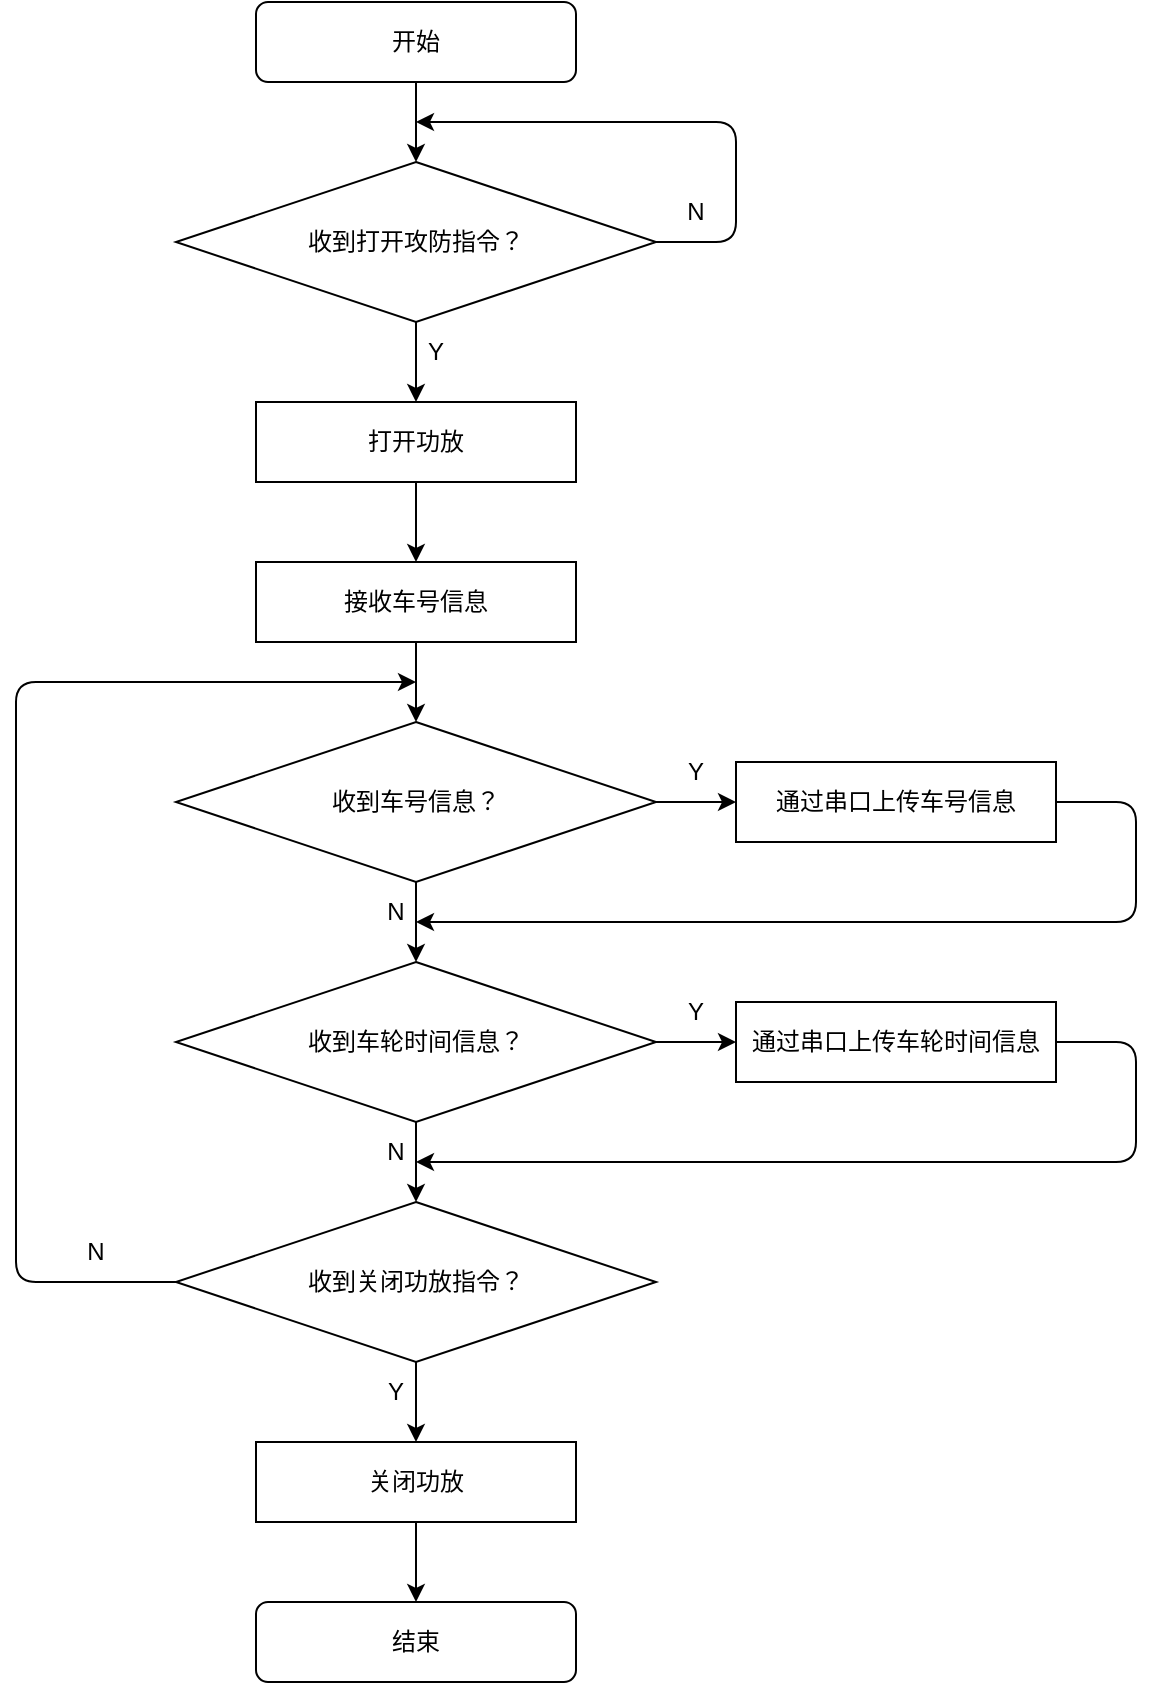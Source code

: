 <mxfile>
    <diagram id="69MzIA3v5r1ZwzmeeRJY" name="第 1 页">
        <mxGraphModel dx="923" dy="827" grid="1" gridSize="10" guides="1" tooltips="1" connect="1" arrows="1" fold="1" page="1" pageScale="1" pageWidth="1169" pageHeight="827" math="0" shadow="0">
            <root>
                <mxCell id="0"/>
                <mxCell id="1" parent="0"/>
                <mxCell id="32" value="开始" style="rounded=1;whiteSpace=wrap;html=1;" parent="1" vertex="1">
                    <mxGeometry x="200" y="40" width="160" height="40" as="geometry"/>
                </mxCell>
                <mxCell id="37" value="" style="endArrow=classic;html=1;exitX=0.5;exitY=1;exitDx=0;exitDy=0;" parent="1" source="32" edge="1">
                    <mxGeometry width="50" height="50" relative="1" as="geometry">
                        <mxPoint x="440" y="450" as="sourcePoint"/>
                        <mxPoint x="280" y="120" as="targetPoint"/>
                    </mxGeometry>
                </mxCell>
                <mxCell id="50" style="edgeStyle=none;html=1;exitX=0.5;exitY=1;exitDx=0;exitDy=0;entryX=0.5;entryY=0;entryDx=0;entryDy=0;" edge="1" parent="1" source="41" target="42">
                    <mxGeometry relative="1" as="geometry"/>
                </mxCell>
                <mxCell id="57" style="edgeStyle=none;html=1;exitX=1;exitY=0.5;exitDx=0;exitDy=0;" edge="1" parent="1" source="41">
                    <mxGeometry relative="1" as="geometry">
                        <mxPoint x="280" y="100" as="targetPoint"/>
                        <Array as="points">
                            <mxPoint x="440" y="160"/>
                            <mxPoint x="440" y="100"/>
                        </Array>
                    </mxGeometry>
                </mxCell>
                <mxCell id="41" value="收到打开攻防指令？" style="rhombus;whiteSpace=wrap;html=1;" vertex="1" parent="1">
                    <mxGeometry x="160" y="120" width="240" height="80" as="geometry"/>
                </mxCell>
                <mxCell id="51" style="edgeStyle=none;html=1;entryX=0.5;entryY=0;entryDx=0;entryDy=0;" edge="1" parent="1" source="42" target="43">
                    <mxGeometry relative="1" as="geometry"/>
                </mxCell>
                <mxCell id="42" value="打开功放" style="rounded=0;whiteSpace=wrap;html=1;" vertex="1" parent="1">
                    <mxGeometry x="200" y="240" width="160" height="40" as="geometry"/>
                </mxCell>
                <mxCell id="52" style="edgeStyle=none;html=1;entryX=0.5;entryY=0;entryDx=0;entryDy=0;" edge="1" parent="1" source="43" target="44">
                    <mxGeometry relative="1" as="geometry"/>
                </mxCell>
                <mxCell id="43" value="接收车号信息" style="rounded=0;whiteSpace=wrap;html=1;" vertex="1" parent="1">
                    <mxGeometry x="200" y="320" width="160" height="40" as="geometry"/>
                </mxCell>
                <mxCell id="53" style="edgeStyle=none;html=1;entryX=0.5;entryY=0;entryDx=0;entryDy=0;" edge="1" parent="1" source="44" target="46">
                    <mxGeometry relative="1" as="geometry"/>
                </mxCell>
                <mxCell id="61" style="edgeStyle=none;html=1;entryX=0;entryY=0.5;entryDx=0;entryDy=0;" edge="1" parent="1" source="44" target="60">
                    <mxGeometry relative="1" as="geometry"/>
                </mxCell>
                <mxCell id="44" value="收到车号信息？" style="rhombus;whiteSpace=wrap;html=1;" vertex="1" parent="1">
                    <mxGeometry x="160" y="400" width="240" height="80" as="geometry"/>
                </mxCell>
                <mxCell id="54" style="edgeStyle=none;html=1;entryX=0.5;entryY=0;entryDx=0;entryDy=0;" edge="1" parent="1" source="46" target="47">
                    <mxGeometry relative="1" as="geometry"/>
                </mxCell>
                <mxCell id="67" style="edgeStyle=none;html=1;entryX=0;entryY=0.5;entryDx=0;entryDy=0;" edge="1" parent="1" source="46" target="65">
                    <mxGeometry relative="1" as="geometry"/>
                </mxCell>
                <mxCell id="46" value="收到车轮时间信息？" style="rhombus;whiteSpace=wrap;html=1;" vertex="1" parent="1">
                    <mxGeometry x="160" y="520" width="240" height="80" as="geometry"/>
                </mxCell>
                <mxCell id="55" style="edgeStyle=none;html=1;entryX=0.5;entryY=0;entryDx=0;entryDy=0;" edge="1" parent="1" source="47" target="48">
                    <mxGeometry relative="1" as="geometry"/>
                </mxCell>
                <mxCell id="71" style="edgeStyle=none;html=1;" edge="1" parent="1" source="47">
                    <mxGeometry relative="1" as="geometry">
                        <mxPoint x="280" y="380" as="targetPoint"/>
                        <Array as="points">
                            <mxPoint x="80" y="680"/>
                            <mxPoint x="80" y="380"/>
                        </Array>
                    </mxGeometry>
                </mxCell>
                <mxCell id="47" value="收到关闭功放指令？" style="rhombus;whiteSpace=wrap;html=1;" vertex="1" parent="1">
                    <mxGeometry x="160" y="640" width="240" height="80" as="geometry"/>
                </mxCell>
                <mxCell id="56" style="edgeStyle=none;html=1;entryX=0.5;entryY=0;entryDx=0;entryDy=0;" edge="1" parent="1" source="48" target="49">
                    <mxGeometry relative="1" as="geometry"/>
                </mxCell>
                <mxCell id="48" value="关闭功放" style="rounded=0;whiteSpace=wrap;html=1;" vertex="1" parent="1">
                    <mxGeometry x="200" y="760" width="160" height="40" as="geometry"/>
                </mxCell>
                <mxCell id="49" value="结束" style="rounded=1;whiteSpace=wrap;html=1;" vertex="1" parent="1">
                    <mxGeometry x="200" y="840" width="160" height="40" as="geometry"/>
                </mxCell>
                <mxCell id="58" value="Y" style="text;html=1;strokeColor=none;fillColor=none;align=center;verticalAlign=middle;whiteSpace=wrap;rounded=0;" vertex="1" parent="1">
                    <mxGeometry x="260" y="200" width="60" height="30" as="geometry"/>
                </mxCell>
                <mxCell id="59" value="N" style="text;html=1;strokeColor=none;fillColor=none;align=center;verticalAlign=middle;whiteSpace=wrap;rounded=0;" vertex="1" parent="1">
                    <mxGeometry x="390" y="130" width="60" height="30" as="geometry"/>
                </mxCell>
                <mxCell id="62" style="edgeStyle=none;html=1;" edge="1" parent="1" source="60">
                    <mxGeometry relative="1" as="geometry">
                        <mxPoint x="280" y="500" as="targetPoint"/>
                        <Array as="points">
                            <mxPoint x="640" y="440"/>
                            <mxPoint x="640" y="500"/>
                        </Array>
                    </mxGeometry>
                </mxCell>
                <mxCell id="60" value="通过串口上传车号信息" style="rounded=0;whiteSpace=wrap;html=1;" vertex="1" parent="1">
                    <mxGeometry x="440" y="420" width="160" height="40" as="geometry"/>
                </mxCell>
                <mxCell id="63" value="Y" style="text;html=1;strokeColor=none;fillColor=none;align=center;verticalAlign=middle;whiteSpace=wrap;rounded=0;" vertex="1" parent="1">
                    <mxGeometry x="390" y="410" width="60" height="30" as="geometry"/>
                </mxCell>
                <mxCell id="64" value="N" style="text;html=1;strokeColor=none;fillColor=none;align=center;verticalAlign=middle;whiteSpace=wrap;rounded=0;" vertex="1" parent="1">
                    <mxGeometry x="240" y="480" width="60" height="30" as="geometry"/>
                </mxCell>
                <mxCell id="68" style="edgeStyle=none;html=1;" edge="1" parent="1" source="65">
                    <mxGeometry relative="1" as="geometry">
                        <mxPoint x="280" y="620" as="targetPoint"/>
                        <Array as="points">
                            <mxPoint x="640" y="560"/>
                            <mxPoint x="640" y="620"/>
                        </Array>
                    </mxGeometry>
                </mxCell>
                <mxCell id="65" value="通过串口上传车轮时间信息" style="rounded=0;whiteSpace=wrap;html=1;" vertex="1" parent="1">
                    <mxGeometry x="440" y="540" width="160" height="40" as="geometry"/>
                </mxCell>
                <mxCell id="69" value="Y" style="text;html=1;strokeColor=none;fillColor=none;align=center;verticalAlign=middle;whiteSpace=wrap;rounded=0;" vertex="1" parent="1">
                    <mxGeometry x="390" y="530" width="60" height="30" as="geometry"/>
                </mxCell>
                <mxCell id="70" value="N" style="text;html=1;strokeColor=none;fillColor=none;align=center;verticalAlign=middle;whiteSpace=wrap;rounded=0;" vertex="1" parent="1">
                    <mxGeometry x="240" y="600" width="60" height="30" as="geometry"/>
                </mxCell>
                <mxCell id="72" value="Y" style="text;html=1;strokeColor=none;fillColor=none;align=center;verticalAlign=middle;whiteSpace=wrap;rounded=0;" vertex="1" parent="1">
                    <mxGeometry x="240" y="720" width="60" height="30" as="geometry"/>
                </mxCell>
                <mxCell id="73" value="N" style="text;html=1;strokeColor=none;fillColor=none;align=center;verticalAlign=middle;whiteSpace=wrap;rounded=0;" vertex="1" parent="1">
                    <mxGeometry x="90" y="650" width="60" height="30" as="geometry"/>
                </mxCell>
            </root>
        </mxGraphModel>
    </diagram>
</mxfile>